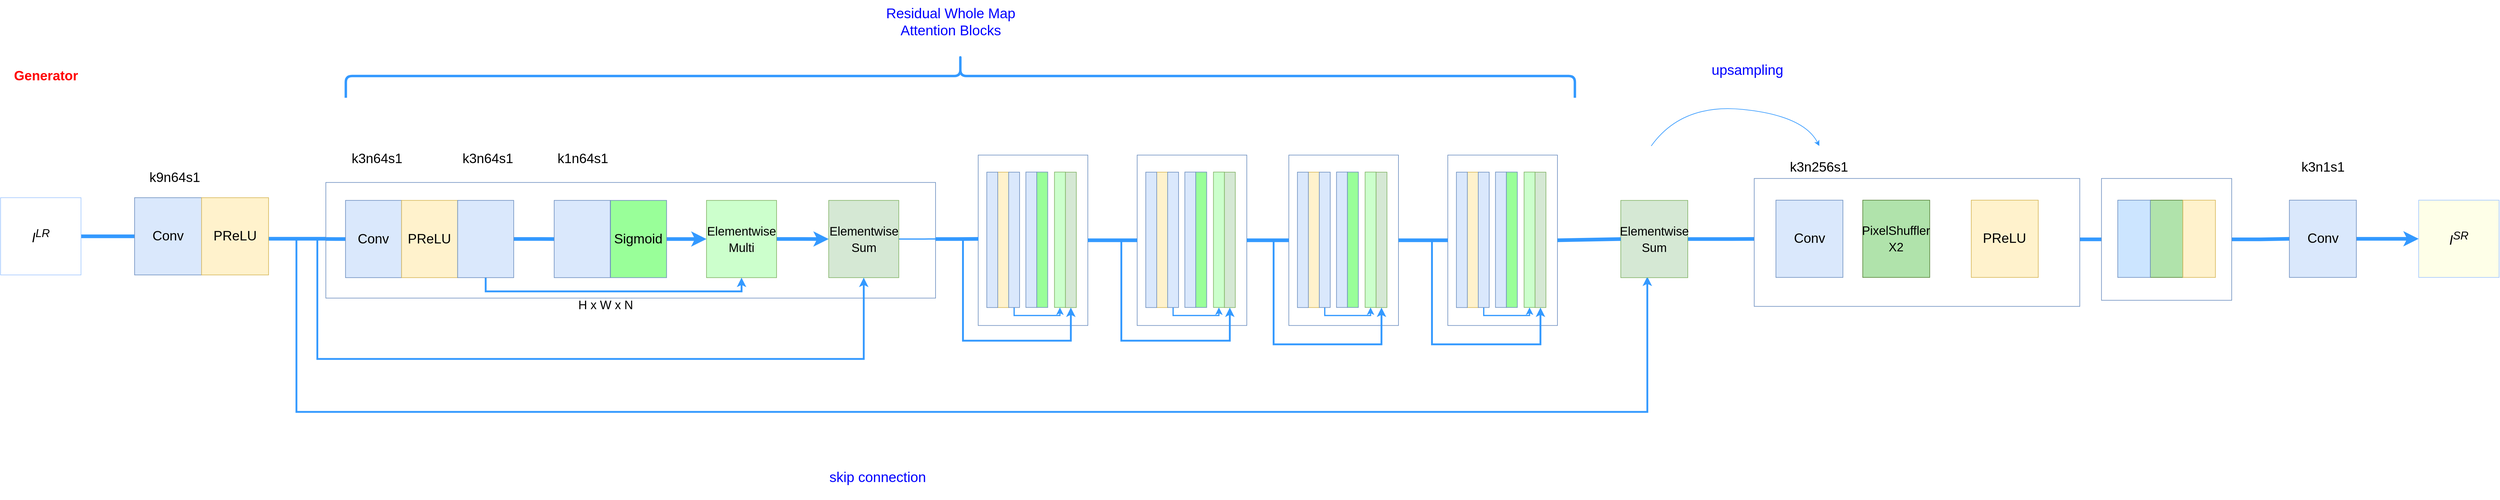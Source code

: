 <mxfile version="26.2.14">
  <diagram name="第 1 页" id="T6N2bktz_-cecz_nlqVh">
    <mxGraphModel dx="5533" dy="3640" grid="1" gridSize="10" guides="1" tooltips="1" connect="1" arrows="1" fold="1" page="1" pageScale="1" pageWidth="4681" pageHeight="3300" math="0" shadow="0">
      <root>
        <mxCell id="0" />
        <mxCell id="1" parent="0" />
        <mxCell id="UiGEefSNBk0QhE1fhSva-100" style="edgeStyle=orthogonalEdgeStyle;rounded=0;orthogonalLoop=1;jettySize=auto;html=1;endArrow=none;endFill=1;strokeColor=#3399FF;strokeWidth=6;startFill=0;fontSize=22;" edge="1" parent="1" source="UiGEefSNBk0QhE1fhSva-131" target="UiGEefSNBk0QhE1fhSva-134">
          <mxGeometry relative="1" as="geometry" />
        </mxCell>
        <mxCell id="UiGEefSNBk0QhE1fhSva-101" style="edgeStyle=orthogonalEdgeStyle;rounded=0;orthogonalLoop=1;jettySize=auto;html=1;endArrow=none;endFill=1;strokeColor=#3399FF;strokeWidth=6;startFill=0;fontSize=22;" edge="1" parent="1" source="UiGEefSNBk0QhE1fhSva-123" target="UiGEefSNBk0QhE1fhSva-126">
          <mxGeometry relative="1" as="geometry" />
        </mxCell>
        <mxCell id="UiGEefSNBk0QhE1fhSva-128" style="edgeStyle=orthogonalEdgeStyle;rounded=0;orthogonalLoop=1;jettySize=auto;html=1;exitX=1;exitY=0.5;exitDx=0;exitDy=0;entryX=0;entryY=0.5;entryDx=0;entryDy=0;endArrow=none;startFill=0;strokeColor=#3399FF;strokeWidth=6;fontSize=22;" edge="1" parent="1" source="UiGEefSNBk0QhE1fhSva-129" target="UiGEefSNBk0QhE1fhSva-131">
          <mxGeometry relative="1" as="geometry" />
        </mxCell>
        <mxCell id="UiGEefSNBk0QhE1fhSva-138" style="edgeStyle=orthogonalEdgeStyle;rounded=0;orthogonalLoop=1;jettySize=auto;html=1;endArrow=none;endFill=1;strokeColor=#3399FF;strokeWidth=6;startFill=0;fontSize=22;" edge="1" parent="1" source="UiGEefSNBk0QhE1fhSva-110">
          <mxGeometry relative="1" as="geometry">
            <mxPoint x="760.204" y="596.188" as="targetPoint" />
            <Array as="points">
              <mxPoint x="648" y="595.79" />
            </Array>
          </mxGeometry>
        </mxCell>
        <mxCell id="UiGEefSNBk0QhE1fhSva-139" style="edgeStyle=orthogonalEdgeStyle;rounded=0;orthogonalLoop=1;jettySize=auto;html=1;endArrow=none;endFill=1;strokeColor=#3399FF;strokeWidth=2;startFill=0;entryX=1;entryY=0.463;entryDx=0;entryDy=0;entryPerimeter=0;fontSize=22;" edge="1" parent="1" target="UiGEefSNBk0QhE1fhSva-185">
          <mxGeometry relative="1" as="geometry">
            <mxPoint x="1579.775" y="595.297" as="sourcePoint" />
            <mxPoint x="1686.248" y="594.496" as="targetPoint" />
          </mxGeometry>
        </mxCell>
        <mxCell id="UiGEefSNBk0QhE1fhSva-140" style="edgeStyle=orthogonalEdgeStyle;rounded=0;orthogonalLoop=1;jettySize=auto;html=1;endArrow=classic;endFill=1;strokeColor=#3399FF;strokeWidth=6;fontSize=22;" edge="1" parent="1" source="UiGEefSNBk0QhE1fhSva-134" target="UiGEefSNBk0QhE1fhSva-136">
          <mxGeometry relative="1" as="geometry" />
        </mxCell>
        <mxCell id="UiGEefSNBk0QhE1fhSva-142" style="edgeStyle=orthogonalEdgeStyle;fontSize=22;html=1;endArrow=classic;endFill=1;strokeColor=#3399FF;strokeWidth=3;rounded=0;curved=0;entryX=0.396;entryY=0.986;entryDx=0;entryDy=0;entryPerimeter=0;" edge="1" parent="1" target="UiGEefSNBk0QhE1fhSva-123">
          <mxGeometry relative="1" as="geometry">
            <mxPoint x="625.674" y="596.188" as="sourcePoint" />
            <mxPoint x="2829.237" y="668.317" as="targetPoint" />
            <Array as="points">
              <mxPoint x="626" y="880.79" />
              <mxPoint x="2844" y="880.79" />
            </Array>
          </mxGeometry>
        </mxCell>
        <mxCell id="UiGEefSNBk0QhE1fhSva-99" value="" style="rounded=0;whiteSpace=wrap;html=1;fillColor=#FFFFFF;strokeColor=#6c8ebf;fontSize=22;" vertex="1" parent="1">
          <mxGeometry x="3019.08" y="497.24" width="534.5" height="210.14" as="geometry" />
        </mxCell>
        <mxCell id="UiGEefSNBk0QhE1fhSva-107" value="Generator" style="text;html=1;strokeColor=none;fillColor=none;align=left;verticalAlign=middle;whiteSpace=wrap;rounded=0;fontSize=22;fontColor=#FF0000;fontStyle=1" vertex="1" parent="1">
          <mxGeometry x="160" y="275.487" width="356.335" height="106.9" as="geometry" />
        </mxCell>
        <mxCell id="UiGEefSNBk0QhE1fhSva-123" value="&lt;font style=&quot;font-size: 20px;&quot;&gt;Elementwise Sum&lt;/font&gt;" style="rounded=0;whiteSpace=wrap;html=1;fillColor=#d5e8d4;strokeColor=#82b366;align=center;verticalAlign=middle;fontSize=22;" vertex="1" parent="1">
          <mxGeometry x="2800.005" y="533.258" width="109.985" height="126.935" as="geometry" />
        </mxCell>
        <mxCell id="UiGEefSNBk0QhE1fhSva-126" value="Conv" style="rounded=0;whiteSpace=wrap;html=1;fillColor=#dae8fc;strokeColor=#6c8ebf;align=center;verticalAlign=middle;fontSize=22;" vertex="1" parent="1">
          <mxGeometry x="3054.716" y="532.878" width="109.985" height="126.935" as="geometry" />
        </mxCell>
        <mxCell id="UiGEefSNBk0QhE1fhSva-127" value="&lt;font style=&quot;font-size: 20px;&quot;&gt;PixelShuffler X2&lt;/font&gt;" style="rounded=0;whiteSpace=wrap;html=1;fillColor=#b0e3ab;strokeColor=#548235;align=center;verticalAlign=middle;fontSize=22;" vertex="1" parent="1">
          <mxGeometry x="3197.25" y="532.878" width="109.985" height="126.935" as="geometry" />
        </mxCell>
        <mxCell id="UiGEefSNBk0QhE1fhSva-129" value="PReLU" style="rounded=0;whiteSpace=wrap;html=1;fillColor=#fff2cc;strokeColor=#d6b656;align=center;verticalAlign=middle;fontSize=22;" vertex="1" parent="1">
          <mxGeometry x="3375.418" y="532.878" width="109.985" height="126.935" as="geometry" />
        </mxCell>
        <mxCell id="UiGEefSNBk0QhE1fhSva-130" value="k3n256s1" style="text;html=1;strokeColor=none;fillColor=none;align=center;verticalAlign=middle;whiteSpace=wrap;rounded=0;fontSize=22;" vertex="1" parent="1">
          <mxGeometry x="2894.366" y="443.794" width="463.236" height="71.267" as="geometry" />
        </mxCell>
        <mxCell id="UiGEefSNBk0QhE1fhSva-131" value="" style="rounded=0;whiteSpace=wrap;html=1;fillColor=#FFFFFF;strokeColor=#6c8ebf;fontSize=22;" vertex="1" parent="1">
          <mxGeometry x="3589.22" y="497.24" width="213.8" height="200.14" as="geometry" />
        </mxCell>
        <mxCell id="UiGEefSNBk0QhE1fhSva-132" value="" style="rounded=0;whiteSpace=wrap;html=1;fillColor=#b0e3ab;strokeColor=#548235;fontSize=22;" vertex="1" parent="1">
          <mxGeometry x="3669.395" y="532.878" width="53.45" height="126.935" as="geometry" />
        </mxCell>
        <mxCell id="UiGEefSNBk0QhE1fhSva-133" value="" style="rounded=0;whiteSpace=wrap;html=1;fillColor=#fff2cc;strokeColor=#d6b656;fontSize=22;" vertex="1" parent="1">
          <mxGeometry x="3722.845" y="532.878" width="53.45" height="126.935" as="geometry" />
        </mxCell>
        <mxCell id="UiGEefSNBk0QhE1fhSva-134" value="Conv" style="rounded=0;whiteSpace=wrap;html=1;fillColor=#dae8fc;strokeColor=#6c8ebf;align=center;verticalAlign=middle;fontSize=22;" vertex="1" parent="1">
          <mxGeometry x="3897.697" y="532.878" width="109.985" height="126.935" as="geometry" />
        </mxCell>
        <mxCell id="UiGEefSNBk0QhE1fhSva-135" value="k3n1s1" style="text;html=1;strokeColor=none;fillColor=none;align=center;verticalAlign=middle;whiteSpace=wrap;rounded=0;fontSize=22;" vertex="1" parent="1">
          <mxGeometry x="3863.607" y="443.794" width="178.168" height="71.267" as="geometry" />
        </mxCell>
        <mxCell id="UiGEefSNBk0QhE1fhSva-136" value="&lt;i&gt;I&lt;sup&gt;SR&lt;/sup&gt;&lt;/i&gt;" style="shape=rectangle;whiteSpace=wrap;html=1;strokeColor=#a1c7ff;fillColor=#FEFFE8;fontSize=22;verticalAlign=middle;align=center;" vertex="1" parent="1">
          <mxGeometry x="4109.999" y="532.878" width="131.982" height="126.935" as="geometry" />
        </mxCell>
        <mxCell id="UiGEefSNBk0QhE1fhSva-141" value="skip connection" style="text;html=1;strokeColor=none;fillColor=none;align=center;verticalAlign=middle;whiteSpace=wrap;rounded=0;fontSize=23;fontColor=#0000FF;" vertex="1" parent="1">
          <mxGeometry x="1401.608" y="952.523" width="356.335" height="71.267" as="geometry" />
        </mxCell>
        <mxCell id="UiGEefSNBk0QhE1fhSva-143" value="upsampling" style="text;html=1;strokeColor=none;fillColor=none;align=center;verticalAlign=middle;whiteSpace=wrap;rounded=0;fontSize=23;fontColor=#0000FF;" vertex="1" parent="1">
          <mxGeometry x="2830.001" y="283.823" width="356.335" height="71.267" as="geometry" />
        </mxCell>
        <mxCell id="UiGEefSNBk0QhE1fhSva-176" value="" style="rounded=0;whiteSpace=wrap;html=1;fillColor=#CCE5FF;strokeColor=#6C8EBF;fontSize=22;" vertex="1" parent="1">
          <mxGeometry x="3615.944" y="532.878" width="53.45" height="126.935" as="geometry" />
        </mxCell>
        <mxCell id="UiGEefSNBk0QhE1fhSva-182" value="" style="shape=curlyBracket;whiteSpace=wrap;html=1;rounded=1;flipH=1;labelPosition=right;verticalLabelPosition=middle;align=left;verticalAlign=middle;rotation=-90;strokeColor=#3399FF;fontSize=22;strokeWidth=4;" vertex="1" parent="1">
          <mxGeometry x="1680.06" y="-680" width="71.27" height="2017.87" as="geometry" />
        </mxCell>
        <mxCell id="UiGEefSNBk0QhE1fhSva-120" value="Residual Whole Map Attention Blocks" style="text;html=1;strokeColor=none;fillColor=none;align=center;verticalAlign=middle;whiteSpace=wrap;rounded=0;fontSize=23;fontColor=#0000FF;" vertex="1" parent="1">
          <mxGeometry x="1550" y="204.22" width="300" height="71.27" as="geometry" />
        </mxCell>
        <mxCell id="UiGEefSNBk0QhE1fhSva-220" value="" style="group" vertex="1" connectable="0" parent="1">
          <mxGeometry x="635" y="443.79" width="1040" height="350" as="geometry" />
        </mxCell>
        <mxCell id="UiGEefSNBk0QhE1fhSva-185" value="" style="rounded=0;whiteSpace=wrap;html=1;fillColor=#FFFFFF;strokeColor=#6c8ebf;fontSize=22;" vertex="1" parent="UiGEefSNBk0QhE1fhSva-220">
          <mxGeometry x="38.96" y="60" width="1001.04" height="190" as="geometry" />
        </mxCell>
        <mxCell id="UiGEefSNBk0QhE1fhSva-203" style="edgeStyle=orthogonalEdgeStyle;rounded=0;orthogonalLoop=1;jettySize=auto;html=1;exitX=0;exitY=0.5;exitDx=0;exitDy=0;strokeColor=#3399FF;startArrow=none;startFill=0;endArrow=none;strokeWidth=6;" edge="1" parent="UiGEefSNBk0QhE1fhSva-220" source="UiGEefSNBk0QhE1fhSva-186">
          <mxGeometry relative="1" as="geometry">
            <mxPoint x="39" y="152.805" as="targetPoint" />
            <Array as="points">
              <mxPoint x="55.714" y="152.805" />
              <mxPoint x="55.714" y="152.805" />
            </Array>
          </mxGeometry>
        </mxCell>
        <mxCell id="UiGEefSNBk0QhE1fhSva-186" value="Conv" style="rounded=0;whiteSpace=wrap;html=1;fillColor=#dae8fc;strokeColor=#6c8ebf;align=center;verticalAlign=middle;fontSize=22;" vertex="1" parent="UiGEefSNBk0QhE1fhSva-220">
          <mxGeometry x="71.258" y="89.452" width="92.05" height="126.935" as="geometry" />
        </mxCell>
        <mxCell id="UiGEefSNBk0QhE1fhSva-188" value="PReLU" style="rounded=0;whiteSpace=wrap;html=1;fillColor=#fff2cc;strokeColor=#d6b656;align=center;verticalAlign=middle;fontSize=22;" vertex="1" parent="UiGEefSNBk0QhE1fhSva-220">
          <mxGeometry x="163.306" y="89.452" width="92.05" height="126.935" as="geometry" />
        </mxCell>
        <mxCell id="UiGEefSNBk0QhE1fhSva-198" style="edgeStyle=orthogonalEdgeStyle;rounded=0;orthogonalLoop=1;jettySize=auto;html=1;entryX=0;entryY=0.5;entryDx=0;entryDy=0;endArrow=none;startFill=0;strokeColor=#3399FF;strokeWidth=6;" edge="1" parent="UiGEefSNBk0QhE1fhSva-220" source="UiGEefSNBk0QhE1fhSva-189" target="UiGEefSNBk0QhE1fhSva-195">
          <mxGeometry relative="1" as="geometry" />
        </mxCell>
        <mxCell id="UiGEefSNBk0QhE1fhSva-201" style="edgeStyle=orthogonalEdgeStyle;rounded=0;orthogonalLoop=1;jettySize=auto;html=1;exitX=0.5;exitY=1;exitDx=0;exitDy=0;entryX=0.5;entryY=1;entryDx=0;entryDy=0;strokeColor=#3399FF;strokeWidth=3;" edge="1" parent="UiGEefSNBk0QhE1fhSva-220" source="UiGEefSNBk0QhE1fhSva-189" target="UiGEefSNBk0QhE1fhSva-197">
          <mxGeometry relative="1" as="geometry">
            <Array as="points">
              <mxPoint x="300.857" y="239.024" />
              <mxPoint x="721.5" y="239.024" />
            </Array>
          </mxGeometry>
        </mxCell>
        <mxCell id="UiGEefSNBk0QhE1fhSva-189" value="" style="rounded=0;whiteSpace=wrap;html=1;fillColor=#dae8fc;strokeColor=#6c8ebf;align=center;verticalAlign=middle;fontSize=22;" vertex="1" parent="UiGEefSNBk0QhE1fhSva-220">
          <mxGeometry x="255.356" y="89.452" width="92.05" height="126.935" as="geometry" />
        </mxCell>
        <mxCell id="UiGEefSNBk0QhE1fhSva-206" style="edgeStyle=orthogonalEdgeStyle;rounded=0;orthogonalLoop=1;jettySize=auto;html=1;exitX=1;exitY=0.5;exitDx=0;exitDy=0;strokeWidth=2;strokeColor=#3399FF;endArrow=none;startFill=0;" edge="1" parent="UiGEefSNBk0QhE1fhSva-220" source="UiGEefSNBk0QhE1fhSva-191">
          <mxGeometry relative="1" as="geometry">
            <mxPoint x="1040" y="152.805" as="targetPoint" />
            <Array as="points">
              <mxPoint x="1021.429" y="152.805" />
              <mxPoint x="1021.429" y="152.805" />
            </Array>
          </mxGeometry>
        </mxCell>
        <mxCell id="UiGEefSNBk0QhE1fhSva-191" value="&lt;font style=&quot;font-size: 20px;&quot;&gt;Elementwise Sum&lt;/font&gt;" style="rounded=0;whiteSpace=wrap;html=1;fillColor=#d5e8d4;strokeColor=#82b366;align=center;verticalAlign=middle;fontSize=22;" vertex="1" parent="UiGEefSNBk0QhE1fhSva-220">
          <mxGeometry x="864.581" y="89.452" width="115.062" height="126.935" as="geometry" />
        </mxCell>
        <mxCell id="UiGEefSNBk0QhE1fhSva-192" value="k3n64s1" style="text;html=1;strokeColor=none;fillColor=none;align=center;verticalAlign=middle;whiteSpace=wrap;rounded=0;fontSize=22;" vertex="1" parent="UiGEefSNBk0QhE1fhSva-220">
          <mxGeometry width="245.672" height="42.316" as="geometry" />
        </mxCell>
        <mxCell id="UiGEefSNBk0QhE1fhSva-193" value="k3n64s1" style="text;html=1;strokeColor=none;fillColor=none;align=center;verticalAlign=middle;whiteSpace=wrap;rounded=0;fontSize=22;" vertex="1" parent="UiGEefSNBk0QhE1fhSva-220">
          <mxGeometry x="167.142" width="276.15" height="42.312" as="geometry" />
        </mxCell>
        <mxCell id="UiGEefSNBk0QhE1fhSva-199" style="edgeStyle=orthogonalEdgeStyle;rounded=0;orthogonalLoop=1;jettySize=auto;html=1;exitX=1;exitY=0.5;exitDx=0;exitDy=0;entryX=0;entryY=0.5;entryDx=0;entryDy=0;strokeColor=#3399FF;endArrow=classic;startFill=0;strokeWidth=6;endFill=1;" edge="1" parent="UiGEefSNBk0QhE1fhSva-220" source="UiGEefSNBk0QhE1fhSva-194" target="UiGEefSNBk0QhE1fhSva-197">
          <mxGeometry relative="1" as="geometry" />
        </mxCell>
        <mxCell id="UiGEefSNBk0QhE1fhSva-194" value="&lt;font style=&quot;font-size: 22px;&quot;&gt;Sigmoid&lt;/font&gt;" style="rounded=0;whiteSpace=wrap;html=1;fillColor=#99FF99;strokeColor=#6c8ebf;align=center;verticalAlign=middle;" vertex="1" parent="UiGEefSNBk0QhE1fhSva-220">
          <mxGeometry x="506.369" y="89.455" width="92.05" height="126.935" as="geometry" />
        </mxCell>
        <mxCell id="UiGEefSNBk0QhE1fhSva-195" value="" style="rounded=0;whiteSpace=wrap;html=1;fillColor=#dae8fc;strokeColor=#6c8ebf;align=center;verticalAlign=middle;fontSize=22;" vertex="1" parent="UiGEefSNBk0QhE1fhSva-220">
          <mxGeometry x="413.854" y="89.452" width="92.05" height="126.935" as="geometry" />
        </mxCell>
        <mxCell id="UiGEefSNBk0QhE1fhSva-196" value="k1n64s1" style="text;html=1;strokeColor=none;fillColor=none;align=center;verticalAlign=middle;whiteSpace=wrap;rounded=0;fontSize=22;" vertex="1" parent="UiGEefSNBk0QhE1fhSva-220">
          <mxGeometry x="322.781" width="276.15" height="42.312" as="geometry" />
        </mxCell>
        <mxCell id="UiGEefSNBk0QhE1fhSva-200" style="edgeStyle=orthogonalEdgeStyle;rounded=0;orthogonalLoop=1;jettySize=auto;html=1;entryX=0;entryY=0.5;entryDx=0;entryDy=0;strokeColor=#3399FF;endArrow=classic;startFill=0;strokeWidth=6;endFill=1;" edge="1" parent="UiGEefSNBk0QhE1fhSva-220" source="UiGEefSNBk0QhE1fhSva-197" target="UiGEefSNBk0QhE1fhSva-191">
          <mxGeometry relative="1" as="geometry" />
        </mxCell>
        <mxCell id="UiGEefSNBk0QhE1fhSva-197" value="&lt;font style=&quot;font-size: 20px;&quot;&gt;Elementwise Multi&lt;/font&gt;" style="rounded=0;whiteSpace=wrap;html=1;fillColor=#CCFFCC;strokeColor=#82b366;align=center;verticalAlign=middle;fontSize=22;" vertex="1" parent="UiGEefSNBk0QhE1fhSva-220">
          <mxGeometry x="663.929" y="89.455" width="115.062" height="126.935" as="geometry" />
        </mxCell>
        <mxCell id="UiGEefSNBk0QhE1fhSva-39" value="H x W x N" style="text;html=1;align=center;verticalAlign=middle;resizable=0;points=[];autosize=1;strokeColor=none;fillColor=none;fontSize=20;" vertex="1" parent="UiGEefSNBk0QhE1fhSva-220">
          <mxGeometry x="443.296" y="240.004" width="110" height="40" as="geometry" />
        </mxCell>
        <mxCell id="UiGEefSNBk0QhE1fhSva-205" style="edgeStyle=orthogonalEdgeStyle;rounded=0;orthogonalLoop=1;jettySize=auto;html=1;endArrow=none;startFill=1;strokeColor=#3399FF;startArrow=classic;exitX=0.5;exitY=1;exitDx=0;exitDy=0;strokeWidth=3;" edge="1" parent="UiGEefSNBk0QhE1fhSva-220" source="UiGEefSNBk0QhE1fhSva-191">
          <mxGeometry relative="1" as="geometry">
            <mxPoint x="925.786" y="61.463" as="sourcePoint" />
            <mxPoint x="25" y="154" as="targetPoint" />
            <Array as="points">
              <mxPoint x="922" y="350" />
              <mxPoint x="25" y="350" />
            </Array>
          </mxGeometry>
        </mxCell>
        <mxCell id="UiGEefSNBk0QhE1fhSva-137" style="edgeStyle=orthogonalEdgeStyle;rounded=0;orthogonalLoop=1;jettySize=auto;html=1;endArrow=none;endFill=1;strokeColor=#3399FF;strokeWidth=6;startFill=0;fontSize=22;" edge="1" parent="1" source="UiGEefSNBk0QhE1fhSva-108" target="UiGEefSNBk0QhE1fhSva-109">
          <mxGeometry relative="1" as="geometry" />
        </mxCell>
        <mxCell id="UiGEefSNBk0QhE1fhSva-108" value="&lt;i&gt;I&lt;sup&gt;LR&lt;/sup&gt;&lt;/i&gt;" style="shape=rectangle;whiteSpace=wrap;html=1;strokeColor=#a1c7ff;fillColor=#FFFFFF;fontSize=22;verticalAlign=middle;align=center;" vertex="1" parent="1">
          <mxGeometry x="140" y="528.784" width="131.982" height="126.935" as="geometry" />
        </mxCell>
        <mxCell id="UiGEefSNBk0QhE1fhSva-109" value="Conv" style="rounded=0;whiteSpace=wrap;html=1;fillColor=#dae8fc;strokeColor=#6c8ebf;align=center;verticalAlign=middle;fontSize=22;" vertex="1" parent="1">
          <mxGeometry x="359.97" y="528.784" width="109.985" height="126.935" as="geometry" />
        </mxCell>
        <mxCell id="UiGEefSNBk0QhE1fhSva-110" value="PReLU" style="rounded=0;whiteSpace=wrap;html=1;fillColor=#fff2cc;strokeColor=#d6b656;align=center;verticalAlign=middle;fontSize=22;" vertex="1" parent="1">
          <mxGeometry x="469.955" y="528.784" width="109.985" height="126.935" as="geometry" />
        </mxCell>
        <mxCell id="UiGEefSNBk0QhE1fhSva-111" value="k9n64s1" style="text;html=1;strokeColor=none;fillColor=none;align=center;verticalAlign=middle;whiteSpace=wrap;rounded=0;fontSize=22;" vertex="1" parent="1">
          <mxGeometry x="315.976" y="473.79" width="219.97" height="43.995" as="geometry" />
        </mxCell>
        <mxCell id="UiGEefSNBk0QhE1fhSva-231" value="" style="group" vertex="1" connectable="0" parent="1">
          <mxGeometry x="1745" y="458.79" width="180" height="280" as="geometry" />
        </mxCell>
        <mxCell id="UiGEefSNBk0QhE1fhSva-208" value="" style="rounded=0;whiteSpace=wrap;html=1;fillColor=#FFFFFF;strokeColor=#6c8ebf;fontSize=22;" vertex="1" parent="UiGEefSNBk0QhE1fhSva-231">
          <mxGeometry width="180.0" height="280" as="geometry" />
        </mxCell>
        <mxCell id="UiGEefSNBk0QhE1fhSva-210" value="" style="rounded=0;whiteSpace=wrap;html=1;fillColor=#fff2cc;strokeColor=#d6b656;fontSize=22;" vertex="1" parent="UiGEefSNBk0QhE1fhSva-231">
          <mxGeometry x="32.066" y="28.074" width="17.954" height="222.432" as="geometry" />
        </mxCell>
        <mxCell id="UiGEefSNBk0QhE1fhSva-211" value="" style="rounded=0;whiteSpace=wrap;html=1;fillColor=#dae8fc;strokeColor=#6c8ebf;fontSize=22;" vertex="1" parent="UiGEefSNBk0QhE1fhSva-231">
          <mxGeometry x="14.11" y="28.074" width="17.954" height="222.432" as="geometry" />
        </mxCell>
        <mxCell id="UiGEefSNBk0QhE1fhSva-274" style="edgeStyle=orthogonalEdgeStyle;rounded=0;orthogonalLoop=1;jettySize=auto;html=1;exitX=0.5;exitY=1;exitDx=0;exitDy=0;startArrow=classic;startFill=1;endArrow=none;strokeWidth=3;strokeColor=#3399FF;" edge="1" parent="UiGEefSNBk0QhE1fhSva-231" source="UiGEefSNBk0QhE1fhSva-212">
          <mxGeometry relative="1" as="geometry">
            <mxPoint x="-25" y="139" as="targetPoint" />
            <Array as="points">
              <mxPoint x="152" y="305" />
              <mxPoint x="-25" y="305" />
            </Array>
          </mxGeometry>
        </mxCell>
        <mxCell id="UiGEefSNBk0QhE1fhSva-212" value="" style="rounded=0;whiteSpace=wrap;html=1;fillColor=#d5e8d4;strokeColor=#82b366;fontSize=22;" vertex="1" parent="UiGEefSNBk0QhE1fhSva-231">
          <mxGeometry x="143.169" y="28.074" width="17.954" height="222.432" as="geometry" />
        </mxCell>
        <mxCell id="UiGEefSNBk0QhE1fhSva-227" style="edgeStyle=orthogonalEdgeStyle;rounded=0;orthogonalLoop=1;jettySize=auto;html=1;exitX=0.5;exitY=1;exitDx=0;exitDy=0;entryX=0.5;entryY=1;entryDx=0;entryDy=0;fontColor=#3399FF;strokeColor=#3399FF;strokeWidth=2;" edge="1" parent="UiGEefSNBk0QhE1fhSva-231" source="UiGEefSNBk0QhE1fhSva-214" target="UiGEefSNBk0QhE1fhSva-217">
          <mxGeometry relative="1" as="geometry">
            <Array as="points">
              <mxPoint x="58.719" y="263.604" />
              <mxPoint x="133.85" y="263.604" />
            </Array>
          </mxGeometry>
        </mxCell>
        <mxCell id="UiGEefSNBk0QhE1fhSva-214" value="" style="rounded=0;whiteSpace=wrap;html=1;fillColor=#dae8fc;strokeColor=#6c8ebf;fontSize=22;" vertex="1" parent="UiGEefSNBk0QhE1fhSva-231">
          <mxGeometry x="50.017" y="28.074" width="17.953" height="222.353" as="geometry" />
        </mxCell>
        <mxCell id="UiGEefSNBk0QhE1fhSva-215" value="" style="rounded=0;whiteSpace=wrap;html=1;fillColor=#dae8fc;strokeColor=#6c8ebf;fontSize=22;" vertex="1" parent="UiGEefSNBk0QhE1fhSva-231">
          <mxGeometry x="78.261" y="27.912" width="17.954" height="222.432" as="geometry" />
        </mxCell>
        <mxCell id="UiGEefSNBk0QhE1fhSva-216" value="" style="rounded=0;whiteSpace=wrap;html=1;fillColor=#99FF99;strokeColor=#6c8ebf;fontSize=22;" vertex="1" parent="UiGEefSNBk0QhE1fhSva-231">
          <mxGeometry x="96.215" y="27.912" width="17.954" height="222.432" as="geometry" />
        </mxCell>
        <mxCell id="UiGEefSNBk0QhE1fhSva-225" style="edgeStyle=orthogonalEdgeStyle;rounded=0;orthogonalLoop=1;jettySize=auto;html=1;exitX=1;exitY=0.5;exitDx=0;exitDy=0;entryX=0;entryY=0.5;entryDx=0;entryDy=0;strokeWidth=2;strokeColor=#3399FF;" edge="1" parent="UiGEefSNBk0QhE1fhSva-231" source="UiGEefSNBk0QhE1fhSva-217" target="UiGEefSNBk0QhE1fhSva-212">
          <mxGeometry relative="1" as="geometry" />
        </mxCell>
        <mxCell id="UiGEefSNBk0QhE1fhSva-217" value="" style="rounded=0;whiteSpace=wrap;html=1;fillColor=#CCFFCC;strokeColor=#82b366;fontSize=22;" vertex="1" parent="UiGEefSNBk0QhE1fhSva-231">
          <mxGeometry x="125.218" y="27.912" width="17.954" height="222.432" as="geometry" />
        </mxCell>
        <mxCell id="UiGEefSNBk0QhE1fhSva-233" style="edgeStyle=orthogonalEdgeStyle;rounded=0;orthogonalLoop=1;jettySize=auto;html=1;exitX=1;exitY=0.489;exitDx=0;exitDy=0;entryX=0.003;entryY=0.492;entryDx=0;entryDy=0;exitPerimeter=0;strokeWidth=6;strokeColor=#3399FF;entryPerimeter=0;endArrow=none;startFill=0;" edge="1" parent="1" source="UiGEefSNBk0QhE1fhSva-185" target="UiGEefSNBk0QhE1fhSva-208">
          <mxGeometry relative="1" as="geometry" />
        </mxCell>
        <mxCell id="UiGEefSNBk0QhE1fhSva-235" value="" style="group" vertex="1" connectable="0" parent="1">
          <mxGeometry x="2006" y="458.79" width="180" height="280" as="geometry" />
        </mxCell>
        <mxCell id="UiGEefSNBk0QhE1fhSva-236" value="" style="rounded=0;whiteSpace=wrap;html=1;fillColor=#FFFFFF;strokeColor=#6c8ebf;fontSize=22;" vertex="1" parent="UiGEefSNBk0QhE1fhSva-235">
          <mxGeometry width="180.0" height="280" as="geometry" />
        </mxCell>
        <mxCell id="UiGEefSNBk0QhE1fhSva-237" value="" style="rounded=0;whiteSpace=wrap;html=1;fillColor=#fff2cc;strokeColor=#d6b656;fontSize=22;" vertex="1" parent="UiGEefSNBk0QhE1fhSva-235">
          <mxGeometry x="32.066" y="28.074" width="17.954" height="222.432" as="geometry" />
        </mxCell>
        <mxCell id="UiGEefSNBk0QhE1fhSva-238" value="" style="rounded=0;whiteSpace=wrap;html=1;fillColor=#dae8fc;strokeColor=#6c8ebf;fontSize=22;" vertex="1" parent="UiGEefSNBk0QhE1fhSva-235">
          <mxGeometry x="14.11" y="28.074" width="17.954" height="222.432" as="geometry" />
        </mxCell>
        <mxCell id="UiGEefSNBk0QhE1fhSva-276" style="edgeStyle=orthogonalEdgeStyle;rounded=0;orthogonalLoop=1;jettySize=auto;html=1;exitX=0.5;exitY=1;exitDx=0;exitDy=0;endArrow=none;startFill=1;startArrow=classic;strokeWidth=3;strokeColor=#3399FF;" edge="1" parent="UiGEefSNBk0QhE1fhSva-235" source="UiGEefSNBk0QhE1fhSva-239">
          <mxGeometry relative="1" as="geometry">
            <mxPoint x="-26" y="139" as="targetPoint" />
            <Array as="points">
              <mxPoint x="152" y="305" />
              <mxPoint x="-26" y="305" />
            </Array>
          </mxGeometry>
        </mxCell>
        <mxCell id="UiGEefSNBk0QhE1fhSva-239" value="" style="rounded=0;whiteSpace=wrap;html=1;fillColor=#d5e8d4;strokeColor=#82b366;fontSize=22;" vertex="1" parent="UiGEefSNBk0QhE1fhSva-235">
          <mxGeometry x="143.169" y="28.074" width="17.954" height="222.432" as="geometry" />
        </mxCell>
        <mxCell id="UiGEefSNBk0QhE1fhSva-240" style="edgeStyle=orthogonalEdgeStyle;rounded=0;orthogonalLoop=1;jettySize=auto;html=1;exitX=0.5;exitY=1;exitDx=0;exitDy=0;entryX=0.5;entryY=1;entryDx=0;entryDy=0;fontColor=#3399FF;strokeColor=#3399FF;strokeWidth=2;" edge="1" parent="UiGEefSNBk0QhE1fhSva-235" source="UiGEefSNBk0QhE1fhSva-241" target="UiGEefSNBk0QhE1fhSva-245">
          <mxGeometry relative="1" as="geometry">
            <Array as="points">
              <mxPoint x="58.719" y="263.604" />
              <mxPoint x="133.85" y="263.604" />
            </Array>
          </mxGeometry>
        </mxCell>
        <mxCell id="UiGEefSNBk0QhE1fhSva-241" value="" style="rounded=0;whiteSpace=wrap;html=1;fillColor=#dae8fc;strokeColor=#6c8ebf;fontSize=22;" vertex="1" parent="UiGEefSNBk0QhE1fhSva-235">
          <mxGeometry x="50.017" y="28.074" width="17.953" height="222.353" as="geometry" />
        </mxCell>
        <mxCell id="UiGEefSNBk0QhE1fhSva-242" value="" style="rounded=0;whiteSpace=wrap;html=1;fillColor=#dae8fc;strokeColor=#6c8ebf;fontSize=22;" vertex="1" parent="UiGEefSNBk0QhE1fhSva-235">
          <mxGeometry x="78.261" y="27.912" width="17.954" height="222.432" as="geometry" />
        </mxCell>
        <mxCell id="UiGEefSNBk0QhE1fhSva-243" value="" style="rounded=0;whiteSpace=wrap;html=1;fillColor=#99FF99;strokeColor=#6c8ebf;fontSize=22;" vertex="1" parent="UiGEefSNBk0QhE1fhSva-235">
          <mxGeometry x="96.215" y="27.912" width="17.954" height="222.432" as="geometry" />
        </mxCell>
        <mxCell id="UiGEefSNBk0QhE1fhSva-244" style="edgeStyle=orthogonalEdgeStyle;rounded=0;orthogonalLoop=1;jettySize=auto;html=1;exitX=1;exitY=0.5;exitDx=0;exitDy=0;entryX=0;entryY=0.5;entryDx=0;entryDy=0;strokeWidth=2;strokeColor=#3399FF;" edge="1" parent="UiGEefSNBk0QhE1fhSva-235" source="UiGEefSNBk0QhE1fhSva-245" target="UiGEefSNBk0QhE1fhSva-239">
          <mxGeometry relative="1" as="geometry" />
        </mxCell>
        <mxCell id="UiGEefSNBk0QhE1fhSva-245" value="" style="rounded=0;whiteSpace=wrap;html=1;fillColor=#CCFFCC;strokeColor=#82b366;fontSize=22;" vertex="1" parent="UiGEefSNBk0QhE1fhSva-235">
          <mxGeometry x="125.218" y="27.912" width="17.954" height="222.432" as="geometry" />
        </mxCell>
        <mxCell id="UiGEefSNBk0QhE1fhSva-246" value="" style="group" vertex="1" connectable="0" parent="1">
          <mxGeometry x="2255" y="458.79" width="180" height="280" as="geometry" />
        </mxCell>
        <mxCell id="UiGEefSNBk0QhE1fhSva-247" value="" style="rounded=0;whiteSpace=wrap;html=1;fillColor=#FFFFFF;strokeColor=#6c8ebf;fontSize=22;" vertex="1" parent="UiGEefSNBk0QhE1fhSva-246">
          <mxGeometry width="180.0" height="280" as="geometry" />
        </mxCell>
        <mxCell id="UiGEefSNBk0QhE1fhSva-248" value="" style="rounded=0;whiteSpace=wrap;html=1;fillColor=#fff2cc;strokeColor=#d6b656;fontSize=22;" vertex="1" parent="UiGEefSNBk0QhE1fhSva-246">
          <mxGeometry x="32.066" y="28.074" width="17.954" height="222.432" as="geometry" />
        </mxCell>
        <mxCell id="UiGEefSNBk0QhE1fhSva-249" value="" style="rounded=0;whiteSpace=wrap;html=1;fillColor=#dae8fc;strokeColor=#6c8ebf;fontSize=22;" vertex="1" parent="UiGEefSNBk0QhE1fhSva-246">
          <mxGeometry x="14.11" y="28.074" width="17.954" height="222.432" as="geometry" />
        </mxCell>
        <mxCell id="UiGEefSNBk0QhE1fhSva-250" value="" style="rounded=0;whiteSpace=wrap;html=1;fillColor=#d5e8d4;strokeColor=#82b366;fontSize=22;" vertex="1" parent="UiGEefSNBk0QhE1fhSva-246">
          <mxGeometry x="143.169" y="28.074" width="17.954" height="222.432" as="geometry" />
        </mxCell>
        <mxCell id="UiGEefSNBk0QhE1fhSva-251" style="edgeStyle=orthogonalEdgeStyle;rounded=0;orthogonalLoop=1;jettySize=auto;html=1;exitX=0.5;exitY=1;exitDx=0;exitDy=0;entryX=0.5;entryY=1;entryDx=0;entryDy=0;fontColor=#3399FF;strokeColor=#3399FF;strokeWidth=2;" edge="1" parent="UiGEefSNBk0QhE1fhSva-246" source="UiGEefSNBk0QhE1fhSva-252" target="UiGEefSNBk0QhE1fhSva-256">
          <mxGeometry relative="1" as="geometry">
            <Array as="points">
              <mxPoint x="58.719" y="263.604" />
              <mxPoint x="133.85" y="263.604" />
            </Array>
          </mxGeometry>
        </mxCell>
        <mxCell id="UiGEefSNBk0QhE1fhSva-252" value="" style="rounded=0;whiteSpace=wrap;html=1;fillColor=#dae8fc;strokeColor=#6c8ebf;fontSize=22;" vertex="1" parent="UiGEefSNBk0QhE1fhSva-246">
          <mxGeometry x="50.017" y="28.074" width="17.953" height="222.353" as="geometry" />
        </mxCell>
        <mxCell id="UiGEefSNBk0QhE1fhSva-253" value="" style="rounded=0;whiteSpace=wrap;html=1;fillColor=#dae8fc;strokeColor=#6c8ebf;fontSize=22;" vertex="1" parent="UiGEefSNBk0QhE1fhSva-246">
          <mxGeometry x="78.261" y="27.912" width="17.954" height="222.432" as="geometry" />
        </mxCell>
        <mxCell id="UiGEefSNBk0QhE1fhSva-254" value="" style="rounded=0;whiteSpace=wrap;html=1;fillColor=#99FF99;strokeColor=#6c8ebf;fontSize=22;" vertex="1" parent="UiGEefSNBk0QhE1fhSva-246">
          <mxGeometry x="96.215" y="27.912" width="17.954" height="222.432" as="geometry" />
        </mxCell>
        <mxCell id="UiGEefSNBk0QhE1fhSva-255" style="edgeStyle=orthogonalEdgeStyle;rounded=0;orthogonalLoop=1;jettySize=auto;html=1;exitX=1;exitY=0.5;exitDx=0;exitDy=0;entryX=0;entryY=0.5;entryDx=0;entryDy=0;strokeWidth=2;strokeColor=#3399FF;" edge="1" parent="UiGEefSNBk0QhE1fhSva-246" source="UiGEefSNBk0QhE1fhSva-256" target="UiGEefSNBk0QhE1fhSva-250">
          <mxGeometry relative="1" as="geometry" />
        </mxCell>
        <mxCell id="UiGEefSNBk0QhE1fhSva-256" value="" style="rounded=0;whiteSpace=wrap;html=1;fillColor=#CCFFCC;strokeColor=#82b366;fontSize=22;" vertex="1" parent="UiGEefSNBk0QhE1fhSva-246">
          <mxGeometry x="125.218" y="27.912" width="17.954" height="222.432" as="geometry" />
        </mxCell>
        <mxCell id="UiGEefSNBk0QhE1fhSva-257" value="" style="group" vertex="1" connectable="0" parent="1">
          <mxGeometry x="2516" y="458.79" width="180" height="280" as="geometry" />
        </mxCell>
        <mxCell id="UiGEefSNBk0QhE1fhSva-258" value="" style="rounded=0;whiteSpace=wrap;html=1;fillColor=#FFFFFF;strokeColor=#6c8ebf;fontSize=22;" vertex="1" parent="UiGEefSNBk0QhE1fhSva-257">
          <mxGeometry width="180.0" height="280" as="geometry" />
        </mxCell>
        <mxCell id="UiGEefSNBk0QhE1fhSva-259" value="" style="rounded=0;whiteSpace=wrap;html=1;fillColor=#fff2cc;strokeColor=#d6b656;fontSize=22;" vertex="1" parent="UiGEefSNBk0QhE1fhSva-257">
          <mxGeometry x="32.066" y="28.074" width="17.954" height="222.432" as="geometry" />
        </mxCell>
        <mxCell id="UiGEefSNBk0QhE1fhSva-260" value="" style="rounded=0;whiteSpace=wrap;html=1;fillColor=#dae8fc;strokeColor=#6c8ebf;fontSize=22;" vertex="1" parent="UiGEefSNBk0QhE1fhSva-257">
          <mxGeometry x="14.11" y="28.074" width="17.954" height="222.432" as="geometry" />
        </mxCell>
        <mxCell id="UiGEefSNBk0QhE1fhSva-261" value="" style="rounded=0;whiteSpace=wrap;html=1;fillColor=#d5e8d4;strokeColor=#82b366;fontSize=22;" vertex="1" parent="UiGEefSNBk0QhE1fhSva-257">
          <mxGeometry x="143.169" y="28.074" width="17.954" height="222.432" as="geometry" />
        </mxCell>
        <mxCell id="UiGEefSNBk0QhE1fhSva-262" style="edgeStyle=orthogonalEdgeStyle;rounded=0;orthogonalLoop=1;jettySize=auto;html=1;exitX=0.5;exitY=1;exitDx=0;exitDy=0;entryX=0.5;entryY=1;entryDx=0;entryDy=0;fontColor=#3399FF;strokeColor=#3399FF;strokeWidth=2;" edge="1" parent="UiGEefSNBk0QhE1fhSva-257" source="UiGEefSNBk0QhE1fhSva-263" target="UiGEefSNBk0QhE1fhSva-267">
          <mxGeometry relative="1" as="geometry">
            <Array as="points">
              <mxPoint x="58.719" y="263.604" />
              <mxPoint x="133.85" y="263.604" />
            </Array>
          </mxGeometry>
        </mxCell>
        <mxCell id="UiGEefSNBk0QhE1fhSva-263" value="" style="rounded=0;whiteSpace=wrap;html=1;fillColor=#dae8fc;strokeColor=#6c8ebf;fontSize=22;" vertex="1" parent="UiGEefSNBk0QhE1fhSva-257">
          <mxGeometry x="50.017" y="28.074" width="17.953" height="222.353" as="geometry" />
        </mxCell>
        <mxCell id="UiGEefSNBk0QhE1fhSva-264" value="" style="rounded=0;whiteSpace=wrap;html=1;fillColor=#dae8fc;strokeColor=#6c8ebf;fontSize=22;" vertex="1" parent="UiGEefSNBk0QhE1fhSva-257">
          <mxGeometry x="78.261" y="27.912" width="17.954" height="222.432" as="geometry" />
        </mxCell>
        <mxCell id="UiGEefSNBk0QhE1fhSva-265" value="" style="rounded=0;whiteSpace=wrap;html=1;fillColor=#99FF99;strokeColor=#6c8ebf;fontSize=22;" vertex="1" parent="UiGEefSNBk0QhE1fhSva-257">
          <mxGeometry x="96.215" y="27.912" width="17.954" height="222.432" as="geometry" />
        </mxCell>
        <mxCell id="UiGEefSNBk0QhE1fhSva-266" style="edgeStyle=orthogonalEdgeStyle;rounded=0;orthogonalLoop=1;jettySize=auto;html=1;exitX=1;exitY=0.5;exitDx=0;exitDy=0;entryX=0;entryY=0.5;entryDx=0;entryDy=0;strokeWidth=2;strokeColor=#3399FF;" edge="1" parent="UiGEefSNBk0QhE1fhSva-257" source="UiGEefSNBk0QhE1fhSva-267" target="UiGEefSNBk0QhE1fhSva-261">
          <mxGeometry relative="1" as="geometry" />
        </mxCell>
        <mxCell id="UiGEefSNBk0QhE1fhSva-267" value="" style="rounded=0;whiteSpace=wrap;html=1;fillColor=#CCFFCC;strokeColor=#82b366;fontSize=22;" vertex="1" parent="UiGEefSNBk0QhE1fhSva-257">
          <mxGeometry x="125.218" y="27.912" width="17.954" height="222.432" as="geometry" />
        </mxCell>
        <mxCell id="UiGEefSNBk0QhE1fhSva-268" style="edgeStyle=orthogonalEdgeStyle;rounded=0;orthogonalLoop=1;jettySize=auto;html=1;exitX=1;exitY=0.5;exitDx=0;exitDy=0;entryX=0;entryY=0.5;entryDx=0;entryDy=0;strokeWidth=6;strokeColor=#3399FF;endArrow=none;startFill=0;" edge="1" parent="1" source="UiGEefSNBk0QhE1fhSva-208" target="UiGEefSNBk0QhE1fhSva-236">
          <mxGeometry relative="1" as="geometry" />
        </mxCell>
        <mxCell id="UiGEefSNBk0QhE1fhSva-269" style="edgeStyle=orthogonalEdgeStyle;rounded=0;orthogonalLoop=1;jettySize=auto;html=1;exitX=1;exitY=0.5;exitDx=0;exitDy=0;entryX=0;entryY=0.5;entryDx=0;entryDy=0;strokeWidth=6;strokeColor=#3399FF;endArrow=none;startFill=0;" edge="1" parent="1" source="UiGEefSNBk0QhE1fhSva-236" target="UiGEefSNBk0QhE1fhSva-247">
          <mxGeometry relative="1" as="geometry" />
        </mxCell>
        <mxCell id="UiGEefSNBk0QhE1fhSva-270" style="edgeStyle=orthogonalEdgeStyle;rounded=0;orthogonalLoop=1;jettySize=auto;html=1;exitX=1;exitY=0.5;exitDx=0;exitDy=0;entryX=0;entryY=0.5;entryDx=0;entryDy=0;strokeWidth=6;strokeColor=#3399FF;endArrow=none;startFill=0;" edge="1" parent="1" source="UiGEefSNBk0QhE1fhSva-247" target="UiGEefSNBk0QhE1fhSva-258">
          <mxGeometry relative="1" as="geometry" />
        </mxCell>
        <mxCell id="UiGEefSNBk0QhE1fhSva-271" style="rounded=0;orthogonalLoop=1;jettySize=auto;html=1;entryX=0;entryY=0.5;entryDx=0;entryDy=0;exitX=1;exitY=0.5;exitDx=0;exitDy=0;strokeWidth=6;strokeColor=#3399FF;endArrow=none;startFill=0;" edge="1" parent="1" source="UiGEefSNBk0QhE1fhSva-258" target="UiGEefSNBk0QhE1fhSva-123">
          <mxGeometry relative="1" as="geometry">
            <mxPoint x="2730" y="599.79" as="sourcePoint" />
          </mxGeometry>
        </mxCell>
        <mxCell id="UiGEefSNBk0QhE1fhSva-279" style="edgeStyle=orthogonalEdgeStyle;rounded=0;orthogonalLoop=1;jettySize=auto;html=1;exitX=0.5;exitY=1;exitDx=0;exitDy=0;endArrow=none;startFill=1;startArrow=classic;strokeWidth=3;strokeColor=#3399FF;" edge="1" parent="1" source="UiGEefSNBk0QhE1fhSva-250">
          <mxGeometry relative="1" as="geometry">
            <mxPoint x="2230" y="598.79" as="targetPoint" />
            <mxPoint x="2408" y="715.79" as="sourcePoint" />
            <Array as="points">
              <mxPoint x="2407" y="769.79" />
              <mxPoint x="2230" y="769.79" />
            </Array>
          </mxGeometry>
        </mxCell>
        <mxCell id="UiGEefSNBk0QhE1fhSva-280" style="edgeStyle=orthogonalEdgeStyle;rounded=0;orthogonalLoop=1;jettySize=auto;html=1;exitX=0.5;exitY=1;exitDx=0;exitDy=0;endArrow=none;startFill=1;startArrow=classic;strokeWidth=3;strokeColor=#3399FF;" edge="1" parent="1" source="UiGEefSNBk0QhE1fhSva-261">
          <mxGeometry relative="1" as="geometry">
            <mxPoint x="2490" y="598.79" as="targetPoint" />
            <mxPoint x="2668" y="715.79" as="sourcePoint" />
            <Array as="points">
              <mxPoint x="2668" y="769.79" />
              <mxPoint x="2490" y="769.79" />
            </Array>
          </mxGeometry>
        </mxCell>
        <mxCell id="UiGEefSNBk0QhE1fhSva-281" value="" style="curved=1;endArrow=classic;html=1;rounded=0;entryX=0.5;entryY=0;entryDx=0;entryDy=0;strokeColor=#3399FF;" edge="1" parent="1" target="UiGEefSNBk0QhE1fhSva-130">
          <mxGeometry width="50" height="50" relative="1" as="geometry">
            <mxPoint x="2850" y="443.79" as="sourcePoint" />
            <mxPoint x="2950" y="373.79" as="targetPoint" />
            <Array as="points">
              <mxPoint x="2900" y="373.79" />
              <mxPoint x="3100" y="393.79" />
            </Array>
          </mxGeometry>
        </mxCell>
      </root>
    </mxGraphModel>
  </diagram>
</mxfile>
